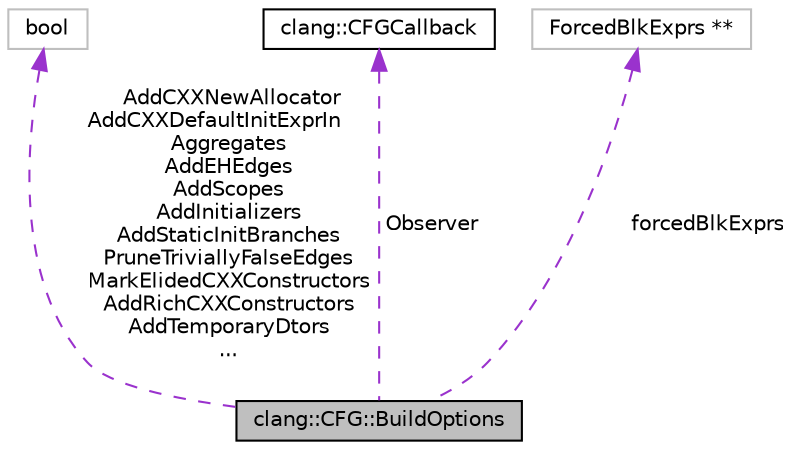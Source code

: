 digraph "clang::CFG::BuildOptions"
{
 // LATEX_PDF_SIZE
  bgcolor="transparent";
  edge [fontname="Helvetica",fontsize="10",labelfontname="Helvetica",labelfontsize="10"];
  node [fontname="Helvetica",fontsize="10",shape=record];
  Node1 [label="clang::CFG::BuildOptions",height=0.2,width=0.4,color="black", fillcolor="grey75", style="filled", fontcolor="black",tooltip=" "];
  Node2 -> Node1 [dir="back",color="darkorchid3",fontsize="10",style="dashed",label=" AddCXXNewAllocator\nAddCXXDefaultInitExprIn\lAggregates\nAddEHEdges\nAddScopes\nAddInitializers\nAddStaticInitBranches\nPruneTriviallyFalseEdges\nMarkElidedCXXConstructors\nAddRichCXXConstructors\nAddTemporaryDtors\n..." ,fontname="Helvetica"];
  Node2 [label="bool",height=0.2,width=0.4,color="grey75",tooltip=" "];
  Node3 -> Node1 [dir="back",color="darkorchid3",fontsize="10",style="dashed",label=" Observer" ,fontname="Helvetica"];
  Node3 [label="clang::CFGCallback",height=0.2,width=0.4,color="black",URL="$classclang_1_1CFGCallback.html",tooltip="CFGCallback defines methods that should be called when a logical operator error is found when buildin..."];
  Node4 -> Node1 [dir="back",color="darkorchid3",fontsize="10",style="dashed",label=" forcedBlkExprs" ,fontname="Helvetica"];
  Node4 [label="ForcedBlkExprs **",height=0.2,width=0.4,color="grey75",tooltip=" "];
}
